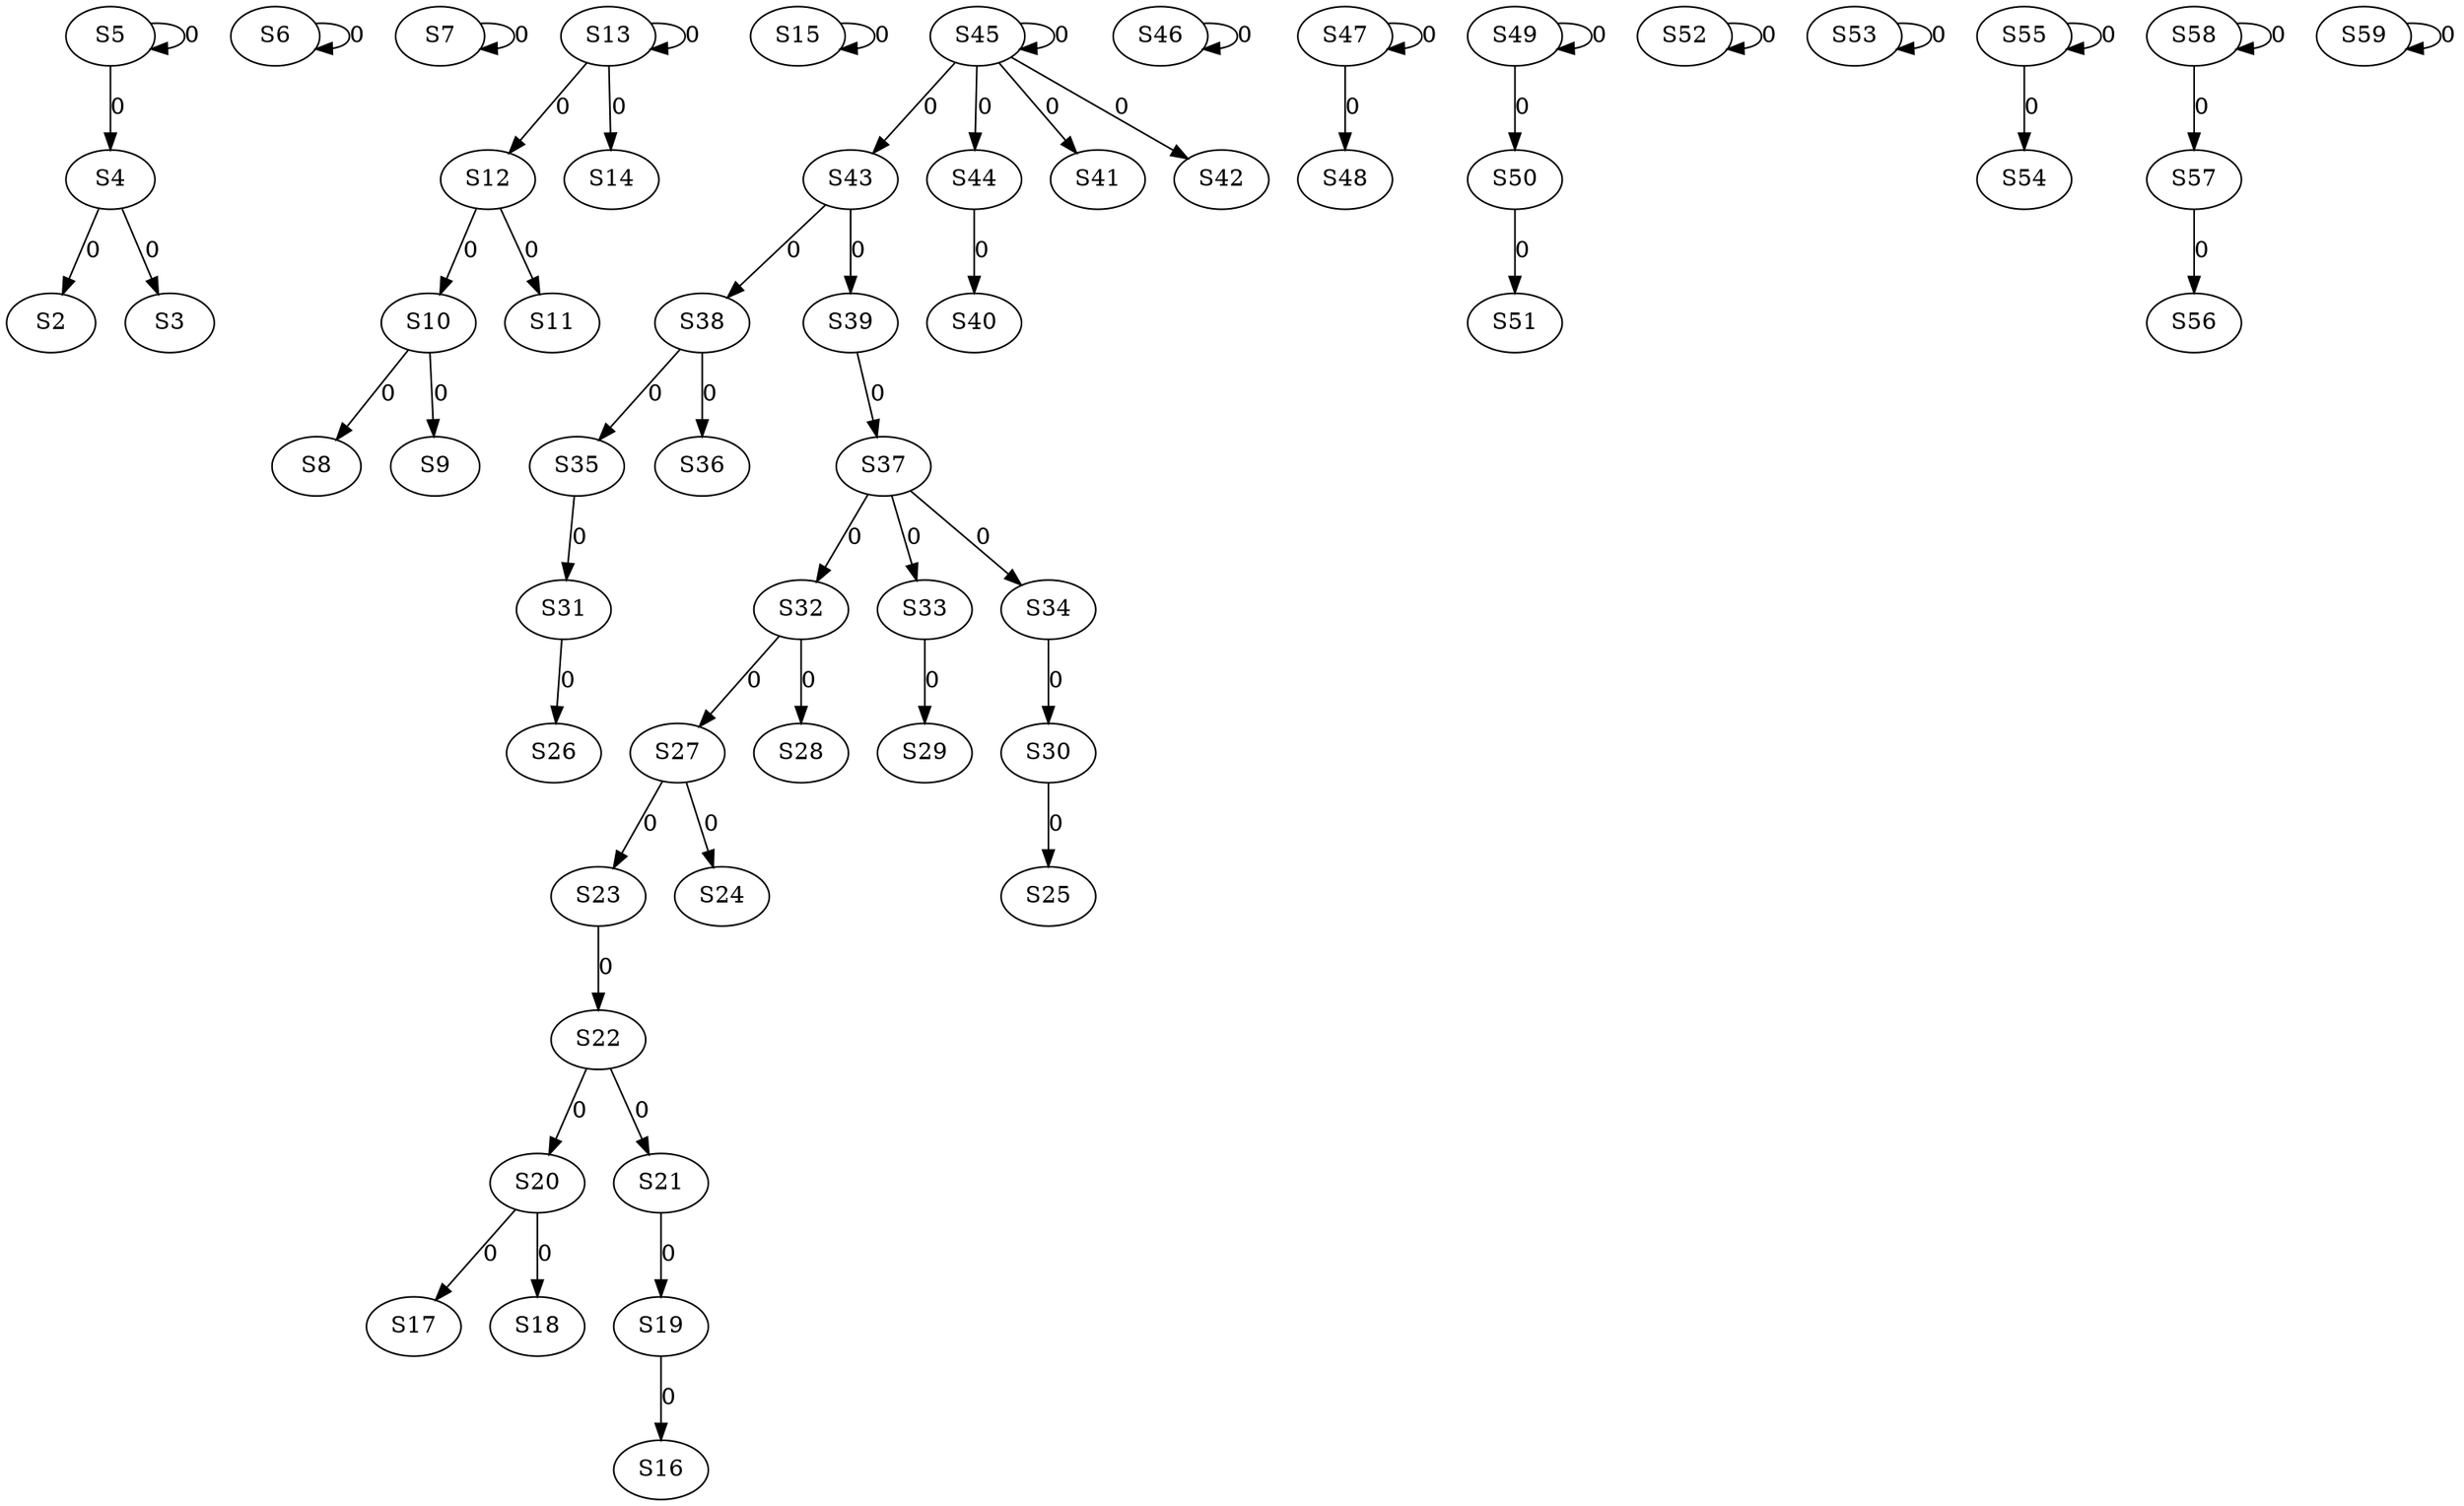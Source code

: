 strict digraph {
	S4 -> S2 [ label = 0 ];
	S4 -> S3 [ label = 0 ];
	S5 -> S4 [ label = 0 ];
	S5 -> S5 [ label = 0 ];
	S6 -> S6 [ label = 0 ];
	S7 -> S7 [ label = 0 ];
	S10 -> S8 [ label = 0 ];
	S10 -> S9 [ label = 0 ];
	S12 -> S10 [ label = 0 ];
	S12 -> S11 [ label = 0 ];
	S13 -> S12 [ label = 0 ];
	S13 -> S13 [ label = 0 ];
	S13 -> S14 [ label = 0 ];
	S15 -> S15 [ label = 0 ];
	S19 -> S16 [ label = 0 ];
	S20 -> S17 [ label = 0 ];
	S20 -> S18 [ label = 0 ];
	S21 -> S19 [ label = 0 ];
	S22 -> S20 [ label = 0 ];
	S22 -> S21 [ label = 0 ];
	S23 -> S22 [ label = 0 ];
	S27 -> S23 [ label = 0 ];
	S27 -> S24 [ label = 0 ];
	S30 -> S25 [ label = 0 ];
	S31 -> S26 [ label = 0 ];
	S32 -> S27 [ label = 0 ];
	S32 -> S28 [ label = 0 ];
	S33 -> S29 [ label = 0 ];
	S34 -> S30 [ label = 0 ];
	S35 -> S31 [ label = 0 ];
	S37 -> S32 [ label = 0 ];
	S37 -> S33 [ label = 0 ];
	S37 -> S34 [ label = 0 ];
	S38 -> S35 [ label = 0 ];
	S38 -> S36 [ label = 0 ];
	S39 -> S37 [ label = 0 ];
	S43 -> S38 [ label = 0 ];
	S43 -> S39 [ label = 0 ];
	S44 -> S40 [ label = 0 ];
	S45 -> S41 [ label = 0 ];
	S45 -> S42 [ label = 0 ];
	S45 -> S43 [ label = 0 ];
	S45 -> S44 [ label = 0 ];
	S45 -> S45 [ label = 0 ];
	S46 -> S46 [ label = 0 ];
	S47 -> S47 [ label = 0 ];
	S47 -> S48 [ label = 0 ];
	S49 -> S49 [ label = 0 ];
	S49 -> S50 [ label = 0 ];
	S50 -> S51 [ label = 0 ];
	S52 -> S52 [ label = 0 ];
	S53 -> S53 [ label = 0 ];
	S55 -> S54 [ label = 0 ];
	S55 -> S55 [ label = 0 ];
	S57 -> S56 [ label = 0 ];
	S58 -> S57 [ label = 0 ];
	S58 -> S58 [ label = 0 ];
	S59 -> S59 [ label = 0 ];
}